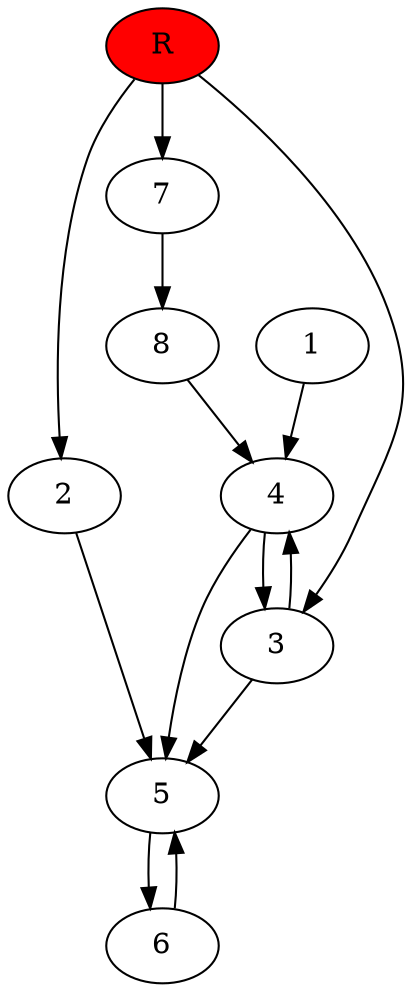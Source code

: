digraph prb21518 {
	1
	2
	3
	4
	5
	6
	7
	8
	R [fillcolor="#ff0000" style=filled]
	1 -> 4
	2 -> 5
	3 -> 4
	3 -> 5
	4 -> 3
	4 -> 5
	5 -> 6
	6 -> 5
	7 -> 8
	8 -> 4
	R -> 2
	R -> 3
	R -> 7
}
